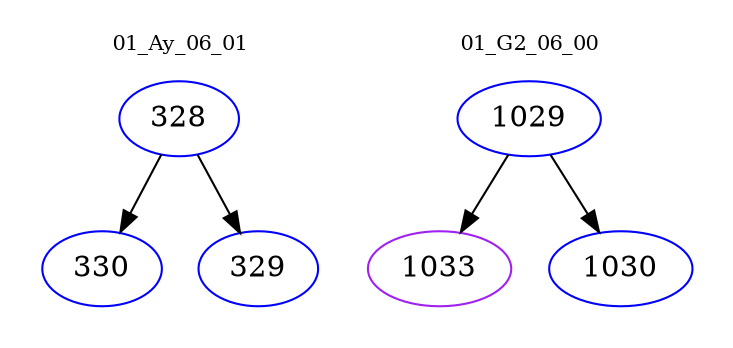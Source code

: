 digraph{
subgraph cluster_0 {
color = white
label = "01_Ay_06_01";
fontsize=10;
T0_328 [label="328", color="blue"]
T0_328 -> T0_330 [color="black"]
T0_330 [label="330", color="blue"]
T0_328 -> T0_329 [color="black"]
T0_329 [label="329", color="blue"]
}
subgraph cluster_1 {
color = white
label = "01_G2_06_00";
fontsize=10;
T1_1029 [label="1029", color="blue"]
T1_1029 -> T1_1033 [color="black"]
T1_1033 [label="1033", color="purple"]
T1_1029 -> T1_1030 [color="black"]
T1_1030 [label="1030", color="blue"]
}
}
